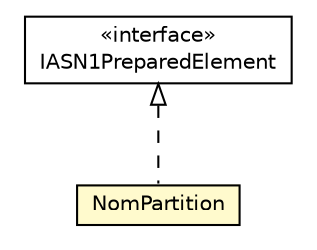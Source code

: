 #!/usr/local/bin/dot
#
# Class diagram 
# Generated by UMLGraph version R5_6-24-gf6e263 (http://www.umlgraph.org/)
#

digraph G {
	edge [fontname="Helvetica",fontsize=10,labelfontname="Helvetica",labelfontsize=10];
	node [fontname="Helvetica",fontsize=10,shape=plaintext];
	nodesep=0.25;
	ranksep=0.5;
	// org.universAAL.lddi.lib.ieeex73std.org.bn.coders.IASN1PreparedElement
	c6000397 [label=<<table title="org.universAAL.lddi.lib.ieeex73std.org.bn.coders.IASN1PreparedElement" border="0" cellborder="1" cellspacing="0" cellpadding="2" port="p" href="../../org/bn/coders/IASN1PreparedElement.html">
		<tr><td><table border="0" cellspacing="0" cellpadding="1">
<tr><td align="center" balign="center"> &#171;interface&#187; </td></tr>
<tr><td align="center" balign="center"> IASN1PreparedElement </td></tr>
		</table></td></tr>
		</table>>, URL="../../org/bn/coders/IASN1PreparedElement.html", fontname="Helvetica", fontcolor="black", fontsize=10.0];
	// org.universAAL.lddi.lib.ieeex73std.x73.p20601.NomPartition
	c6000510 [label=<<table title="org.universAAL.lddi.lib.ieeex73std.x73.p20601.NomPartition" border="0" cellborder="1" cellspacing="0" cellpadding="2" port="p" bgcolor="lemonChiffon" href="./NomPartition.html">
		<tr><td><table border="0" cellspacing="0" cellpadding="1">
<tr><td align="center" balign="center"> NomPartition </td></tr>
		</table></td></tr>
		</table>>, URL="./NomPartition.html", fontname="Helvetica", fontcolor="black", fontsize=10.0];
	//org.universAAL.lddi.lib.ieeex73std.x73.p20601.NomPartition implements org.universAAL.lddi.lib.ieeex73std.org.bn.coders.IASN1PreparedElement
	c6000397:p -> c6000510:p [dir=back,arrowtail=empty,style=dashed];
}

